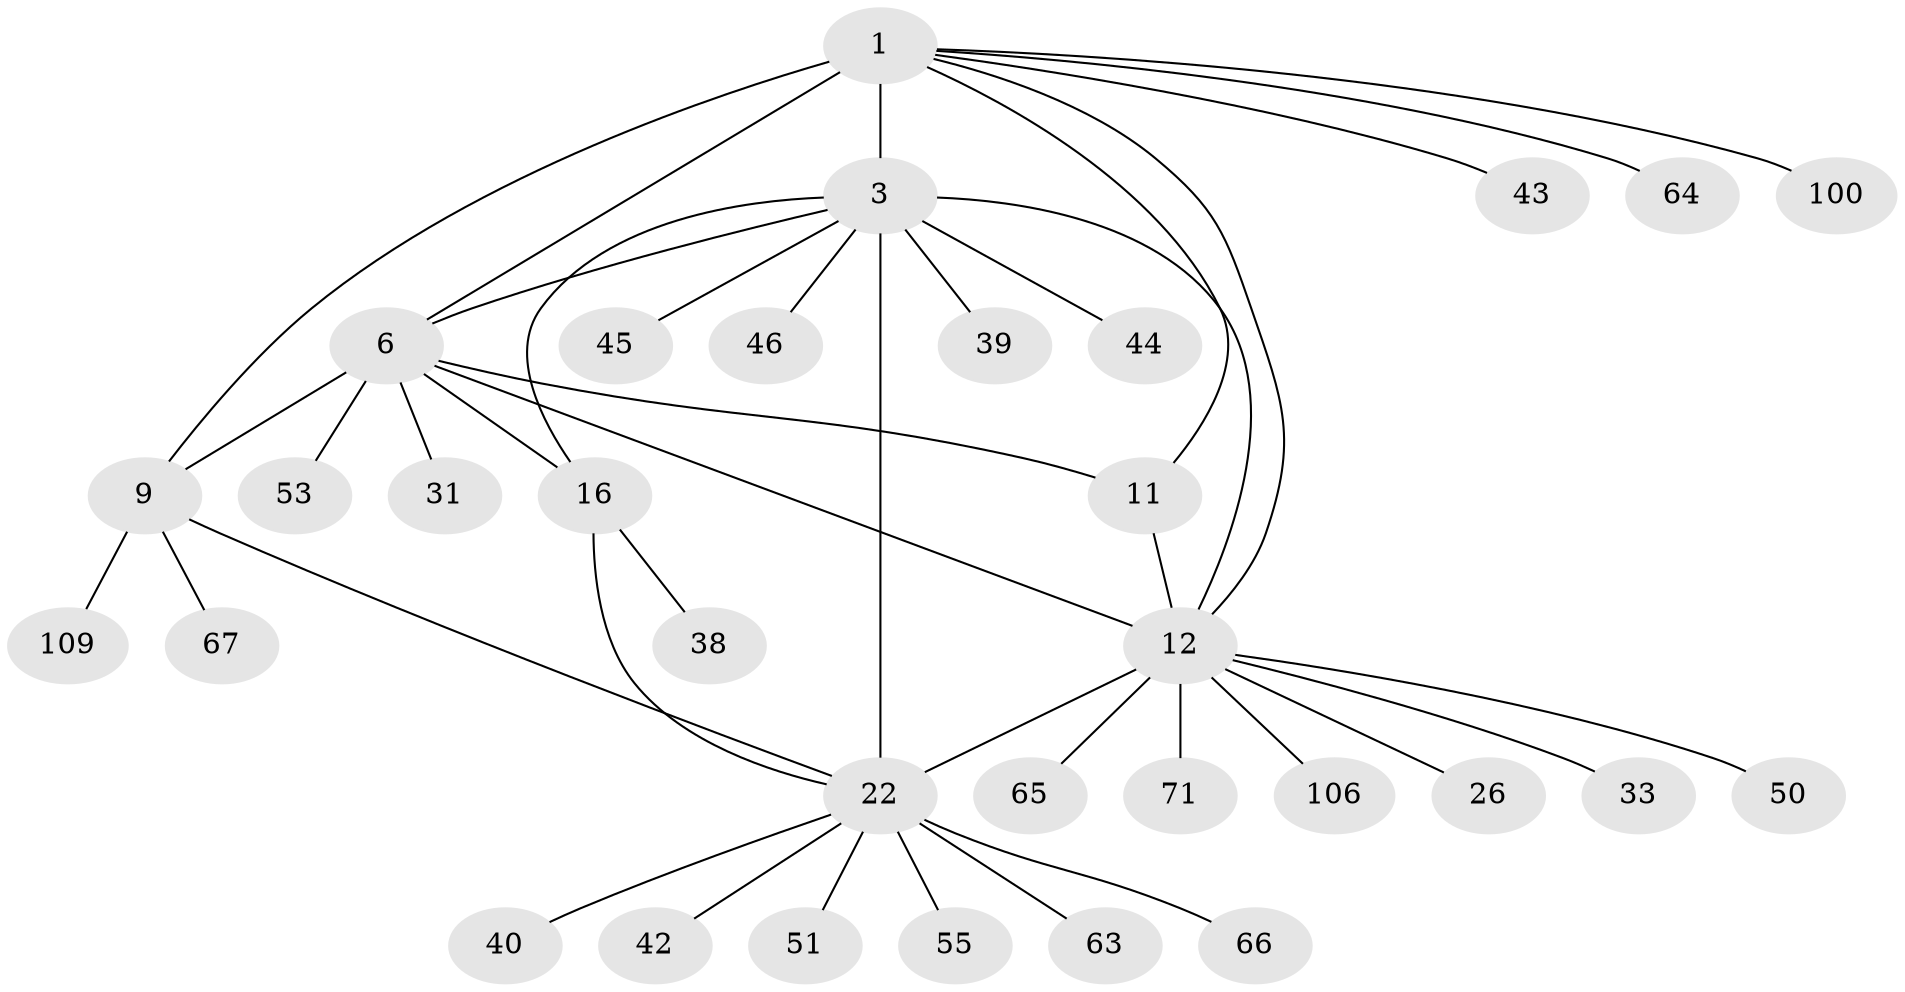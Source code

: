 // original degree distribution, {8: 0.045871559633027525, 7: 0.045871559633027525, 10: 0.03669724770642202, 4: 0.027522935779816515, 9: 0.009174311926605505, 5: 0.03669724770642202, 13: 0.009174311926605505, 6: 0.009174311926605505, 11: 0.01834862385321101, 1: 0.5779816513761468, 2: 0.14678899082568808, 3: 0.03669724770642202}
// Generated by graph-tools (version 1.1) at 2025/19/03/04/25 18:19:55]
// undirected, 32 vertices, 41 edges
graph export_dot {
graph [start="1"]
  node [color=gray90,style=filled];
  1 [super="+2+7+70+85+4"];
  3 [super="+21+18+27"];
  6 [super="+8+10"];
  9 [super="+94"];
  11 [super="+41+86"];
  12 [super="+15+32+13"];
  16 [super="+62+54+17"];
  22 [super="+24+25"];
  26;
  31 [super="+77+99"];
  33 [super="+52"];
  38;
  39;
  40 [super="+89"];
  42;
  43;
  44 [super="+97"];
  45;
  46;
  50;
  51;
  53;
  55;
  63;
  64;
  65;
  66;
  67;
  71;
  100;
  106;
  109;
  1 -- 3 [weight=4];
  1 -- 12 [weight=2];
  1 -- 64;
  1 -- 100;
  1 -- 43;
  1 -- 6 [weight=3];
  1 -- 9;
  1 -- 11;
  3 -- 39;
  3 -- 12 [weight=3];
  3 -- 22 [weight=7];
  3 -- 44;
  3 -- 45;
  3 -- 16 [weight=4];
  3 -- 6 [weight=2];
  3 -- 46;
  6 -- 9 [weight=3];
  6 -- 53;
  6 -- 31;
  6 -- 12 [weight=3];
  6 -- 11;
  6 -- 16 [weight=2];
  9 -- 67;
  9 -- 109;
  9 -- 22;
  11 -- 12 [weight=4];
  12 -- 65;
  12 -- 33;
  12 -- 71;
  12 -- 106;
  12 -- 50;
  12 -- 22;
  12 -- 26;
  16 -- 38;
  16 -- 22;
  22 -- 40;
  22 -- 42;
  22 -- 55;
  22 -- 66;
  22 -- 51;
  22 -- 63;
}
